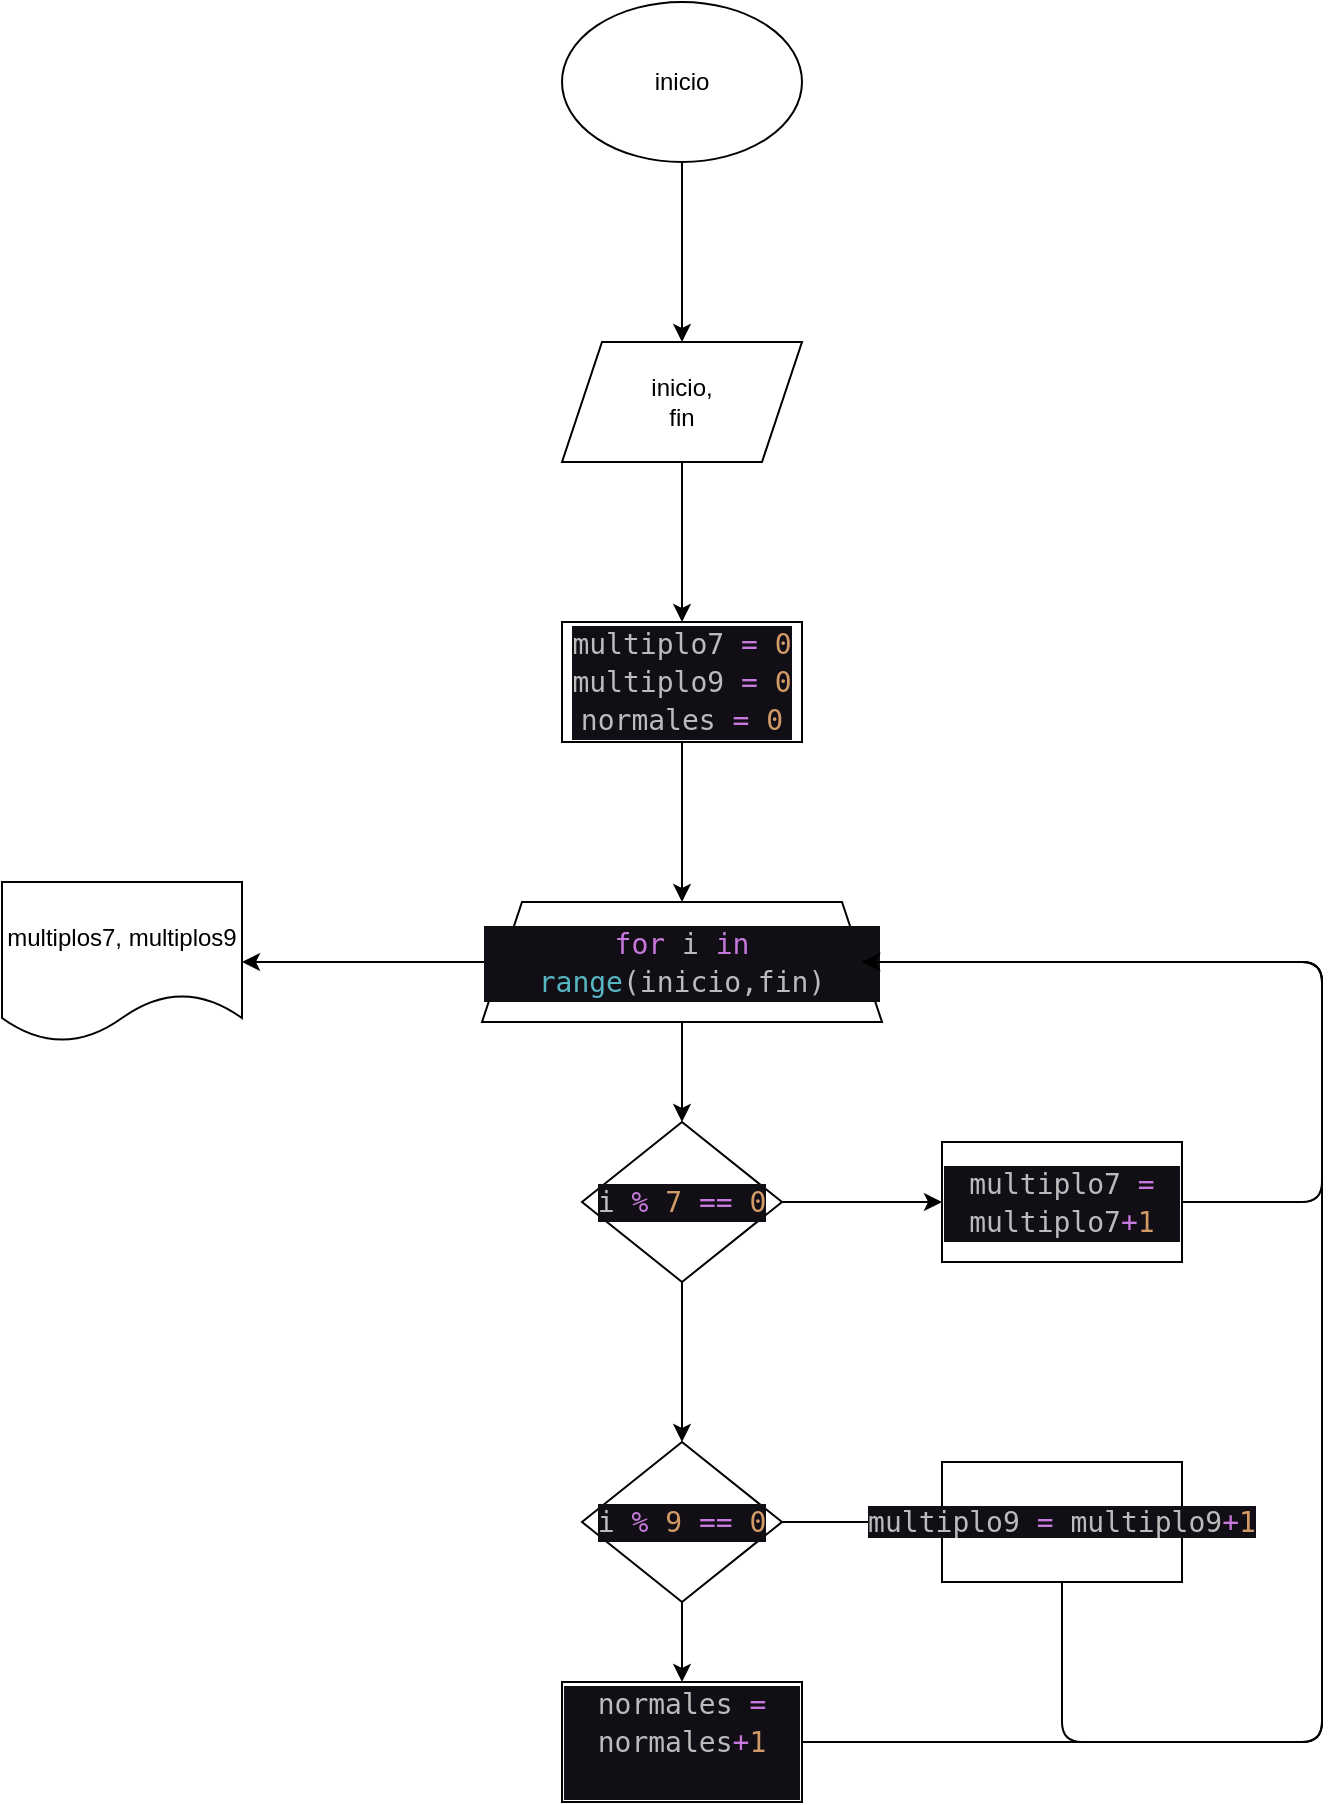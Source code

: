 <mxfile>
    <diagram id="-PJH_V5Nxh4AXeN80Zko" name="Page-1">
        <mxGraphModel dx="1710" dy="433" grid="1" gridSize="10" guides="1" tooltips="1" connect="1" arrows="1" fold="1" page="1" pageScale="1" pageWidth="850" pageHeight="1100" math="0" shadow="0">
            <root>
                <mxCell id="0"/>
                <mxCell id="1" parent="0"/>
                <mxCell id="4" value="" style="edgeStyle=none;html=1;" parent="1" source="2" edge="1">
                    <mxGeometry relative="1" as="geometry">
                        <mxPoint x="180" y="360" as="targetPoint"/>
                    </mxGeometry>
                </mxCell>
                <mxCell id="2" value="inicio" style="ellipse;whiteSpace=wrap;html=1;" parent="1" vertex="1">
                    <mxGeometry x="120" y="190" width="120" height="80" as="geometry"/>
                </mxCell>
                <mxCell id="8" value="" style="edgeStyle=none;html=1;" parent="1" source="6" target="7" edge="1">
                    <mxGeometry relative="1" as="geometry"/>
                </mxCell>
                <mxCell id="6" value="inicio,&lt;br&gt;fin" style="shape=parallelogram;perimeter=parallelogramPerimeter;whiteSpace=wrap;html=1;fixedSize=1;" parent="1" vertex="1">
                    <mxGeometry x="120" y="360" width="120" height="60" as="geometry"/>
                </mxCell>
                <mxCell id="10" value="" style="edgeStyle=none;html=1;" parent="1" source="7" target="9" edge="1">
                    <mxGeometry relative="1" as="geometry"/>
                </mxCell>
                <mxCell id="7" value="&lt;div style=&quot;color: rgb(187, 187, 187); background-color: rgb(18, 14, 22); font-family: &amp;quot;Droid Sans Mono&amp;quot;, &amp;quot;monospace&amp;quot;, monospace; font-size: 14px; line-height: 19px;&quot;&gt;&lt;div&gt;multiplo7 &lt;span style=&quot;color: #c678dd;&quot;&gt;=&lt;/span&gt; &lt;span style=&quot;color: #d19a66;&quot;&gt;0&lt;/span&gt;&lt;/div&gt;&lt;div&gt;multiplo9 &lt;span style=&quot;color: #c678dd;&quot;&gt;=&lt;/span&gt; &lt;span style=&quot;color: #d19a66;&quot;&gt;0&lt;/span&gt;&lt;/div&gt;&lt;div&gt;normales &lt;span style=&quot;color: #c678dd;&quot;&gt;=&lt;/span&gt; &lt;span style=&quot;color: #d19a66;&quot;&gt;0&lt;/span&gt;&lt;/div&gt;&lt;/div&gt;" style="whiteSpace=wrap;html=1;" parent="1" vertex="1">
                    <mxGeometry x="120" y="500" width="120" height="60" as="geometry"/>
                </mxCell>
                <mxCell id="12" value="" style="edgeStyle=none;html=1;" parent="1" source="9" target="11" edge="1">
                    <mxGeometry relative="1" as="geometry"/>
                </mxCell>
                <mxCell id="27" value="" style="edgeStyle=none;html=1;" parent="1" source="9" target="26" edge="1">
                    <mxGeometry relative="1" as="geometry"/>
                </mxCell>
                <mxCell id="9" value="&lt;div style=&quot;color: rgb(187, 187, 187); background-color: rgb(18, 14, 22); font-family: &amp;quot;Droid Sans Mono&amp;quot;, &amp;quot;monospace&amp;quot;, monospace; font-size: 14px; line-height: 19px;&quot;&gt;&lt;span style=&quot;color: #c678dd;&quot;&gt;for&lt;/span&gt; i &lt;span style=&quot;color: #c678dd;&quot;&gt;in&lt;/span&gt; &lt;span style=&quot;color: #56b6c2;&quot;&gt;range&lt;/span&gt;(inicio,fin)&lt;/div&gt;" style="shape=trapezoid;perimeter=trapezoidPerimeter;whiteSpace=wrap;html=1;fixedSize=1;" parent="1" vertex="1">
                    <mxGeometry x="80" y="640" width="200" height="60" as="geometry"/>
                </mxCell>
                <mxCell id="14" value="" style="edgeStyle=none;html=1;" parent="1" source="11" target="13" edge="1">
                    <mxGeometry relative="1" as="geometry"/>
                </mxCell>
                <mxCell id="16" value="" style="edgeStyle=none;html=1;" parent="1" source="11" target="15" edge="1">
                    <mxGeometry relative="1" as="geometry"/>
                </mxCell>
                <mxCell id="11" value="&lt;div style=&quot;color: rgb(187, 187, 187); background-color: rgb(18, 14, 22); font-family: &amp;quot;Droid Sans Mono&amp;quot;, &amp;quot;monospace&amp;quot;, monospace; font-size: 14px; line-height: 19px;&quot;&gt;i &lt;span style=&quot;color: #c678dd;&quot;&gt;%&lt;/span&gt; &lt;span style=&quot;color: #d19a66;&quot;&gt;7&lt;/span&gt; &lt;span style=&quot;color: #c678dd;&quot;&gt;==&lt;/span&gt; &lt;span style=&quot;color: #d19a66;&quot;&gt;0&lt;/span&gt;&lt;/div&gt;" style="rhombus;whiteSpace=wrap;html=1;" parent="1" vertex="1">
                    <mxGeometry x="130" y="750" width="100" height="80" as="geometry"/>
                </mxCell>
                <mxCell id="28" style="edgeStyle=none;html=1;entryX=1;entryY=0.5;entryDx=0;entryDy=0;" edge="1" parent="1" source="13" target="9">
                    <mxGeometry relative="1" as="geometry">
                        <Array as="points">
                            <mxPoint x="500" y="790"/>
                            <mxPoint x="500" y="670"/>
                        </Array>
                    </mxGeometry>
                </mxCell>
                <mxCell id="13" value="&lt;div style=&quot;color: rgb(187, 187, 187); background-color: rgb(18, 14, 22); font-family: &amp;quot;Droid Sans Mono&amp;quot;, &amp;quot;monospace&amp;quot;, monospace; font-size: 14px; line-height: 19px;&quot;&gt;multiplo7 &lt;span style=&quot;color: #c678dd;&quot;&gt;=&lt;/span&gt; multiplo7&lt;span style=&quot;color: #c678dd;&quot;&gt;+&lt;/span&gt;&lt;span style=&quot;color: #d19a66;&quot;&gt;1&lt;/span&gt;&lt;/div&gt;" style="whiteSpace=wrap;html=1;" parent="1" vertex="1">
                    <mxGeometry x="310" y="760" width="120" height="60" as="geometry"/>
                </mxCell>
                <mxCell id="20" value="" style="edgeStyle=none;html=1;" parent="1" source="15" target="19" edge="1">
                    <mxGeometry relative="1" as="geometry"/>
                </mxCell>
                <mxCell id="22" value="" style="edgeStyle=none;html=1;" parent="1" source="15" target="21" edge="1">
                    <mxGeometry relative="1" as="geometry"/>
                </mxCell>
                <mxCell id="15" value="&lt;div style=&quot;color: rgb(187, 187, 187); background-color: rgb(18, 14, 22); font-family: &amp;quot;Droid Sans Mono&amp;quot;, &amp;quot;monospace&amp;quot;, monospace; font-size: 14px; line-height: 19px;&quot;&gt;&lt;div style=&quot;line-height: 19px;&quot;&gt;i &lt;span style=&quot;color: #c678dd;&quot;&gt;%&lt;/span&gt; &lt;span style=&quot;color: #d19a66;&quot;&gt;9&lt;/span&gt; &lt;span style=&quot;color: #c678dd;&quot;&gt;==&lt;/span&gt; &lt;span style=&quot;color: #d19a66;&quot;&gt;0&lt;/span&gt;&lt;/div&gt;&lt;/div&gt;" style="rhombus;whiteSpace=wrap;html=1;" parent="1" vertex="1">
                    <mxGeometry x="130" y="910" width="100" height="80" as="geometry"/>
                </mxCell>
                <mxCell id="24" style="edgeStyle=none;html=1;entryX=1;entryY=0.5;entryDx=0;entryDy=0;" parent="1" source="19" target="9" edge="1">
                    <mxGeometry relative="1" as="geometry">
                        <Array as="points">
                            <mxPoint x="370" y="1060"/>
                            <mxPoint x="500" y="1060"/>
                            <mxPoint x="500" y="670"/>
                        </Array>
                    </mxGeometry>
                </mxCell>
                <mxCell id="19" value="&lt;span style=&quot;color: rgb(187, 187, 187); font-family: &amp;quot;Droid Sans Mono&amp;quot;, &amp;quot;monospace&amp;quot;, monospace; font-size: 14px; background-color: rgb(18, 14, 22);&quot;&gt;multiplo9&amp;nbsp;&lt;/span&gt;&lt;span style=&quot;font-family: &amp;quot;Droid Sans Mono&amp;quot;, &amp;quot;monospace&amp;quot;, monospace; font-size: 14px; background-color: rgb(18, 14, 22); color: rgb(198, 120, 221);&quot;&gt;=&lt;/span&gt;&lt;span style=&quot;color: rgb(187, 187, 187); font-family: &amp;quot;Droid Sans Mono&amp;quot;, &amp;quot;monospace&amp;quot;, monospace; font-size: 14px; background-color: rgb(18, 14, 22);&quot;&gt;&amp;nbsp;multiplo9&lt;/span&gt;&lt;span style=&quot;font-family: &amp;quot;Droid Sans Mono&amp;quot;, &amp;quot;monospace&amp;quot;, monospace; font-size: 14px; background-color: rgb(18, 14, 22); color: rgb(198, 120, 221);&quot;&gt;+&lt;/span&gt;&lt;span style=&quot;font-family: &amp;quot;Droid Sans Mono&amp;quot;, &amp;quot;monospace&amp;quot;, monospace; font-size: 14px; background-color: rgb(18, 14, 22); color: rgb(209, 154, 102);&quot;&gt;1&lt;/span&gt;" style="whiteSpace=wrap;html=1;" parent="1" vertex="1">
                    <mxGeometry x="310" y="920" width="120" height="60" as="geometry"/>
                </mxCell>
                <mxCell id="25" style="edgeStyle=none;html=1;entryX=1;entryY=0.5;entryDx=0;entryDy=0;" parent="1" source="21" target="9" edge="1">
                    <mxGeometry relative="1" as="geometry">
                        <mxPoint x="330" y="740" as="targetPoint"/>
                        <Array as="points">
                            <mxPoint x="500" y="1060"/>
                            <mxPoint x="500" y="670"/>
                        </Array>
                    </mxGeometry>
                </mxCell>
                <mxCell id="21" value="&lt;div style=&quot;color: rgb(187, 187, 187); background-color: rgb(18, 14, 22); font-family: &amp;quot;Droid Sans Mono&amp;quot;, &amp;quot;monospace&amp;quot;, monospace; font-size: 14px; line-height: 19px;&quot;&gt;&lt;div&gt;normales &lt;span style=&quot;color: #c678dd;&quot;&gt;=&lt;/span&gt; normales&lt;span style=&quot;color: #c678dd;&quot;&gt;+&lt;/span&gt;&lt;span style=&quot;color: #d19a66;&quot;&gt;1&lt;/span&gt;&lt;/div&gt;&lt;br&gt;&lt;/div&gt;" style="whiteSpace=wrap;html=1;" parent="1" vertex="1">
                    <mxGeometry x="120" y="1030" width="120" height="60" as="geometry"/>
                </mxCell>
                <mxCell id="26" value="multiplos7, multiplos9" style="shape=document;whiteSpace=wrap;html=1;boundedLbl=1;" parent="1" vertex="1">
                    <mxGeometry x="-160" y="630" width="120" height="80" as="geometry"/>
                </mxCell>
            </root>
        </mxGraphModel>
    </diagram>
</mxfile>